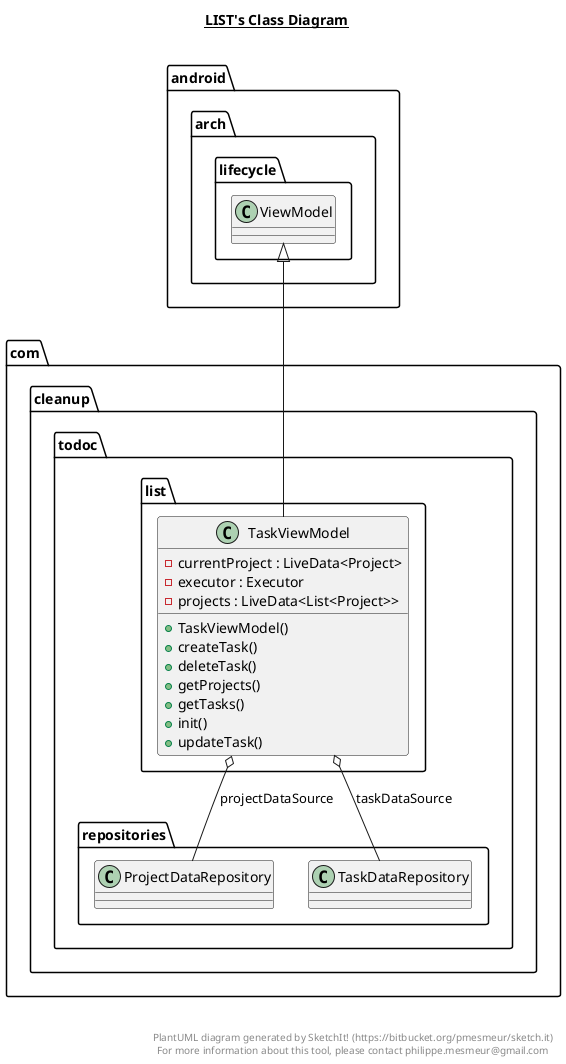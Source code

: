 @startuml

title __LIST's Class Diagram__\n

  namespace com {
    namespace cleanup.todoc {
      namespace list {
        class com.cleanup.todoc.list.TaskViewModel {
            - currentProject : LiveData<Project>
            - executor : Executor
            - projects : LiveData<List<Project>>
            + TaskViewModel()
            + createTask()
            + deleteTask()
            + getProjects()
            + getTasks()
            + init()
            + updateTask()
        }
      }
    }
  }
  

  com.cleanup.todoc.list.TaskViewModel -up-|> android.arch.lifecycle.ViewModel
  com.cleanup.todoc.list.TaskViewModel o-- com.cleanup.todoc.repositories.ProjectDataRepository : projectDataSource
  com.cleanup.todoc.list.TaskViewModel o-- com.cleanup.todoc.repositories.TaskDataRepository : taskDataSource


right footer


PlantUML diagram generated by SketchIt! (https://bitbucket.org/pmesmeur/sketch.it)
For more information about this tool, please contact philippe.mesmeur@gmail.com
endfooter

@enduml
